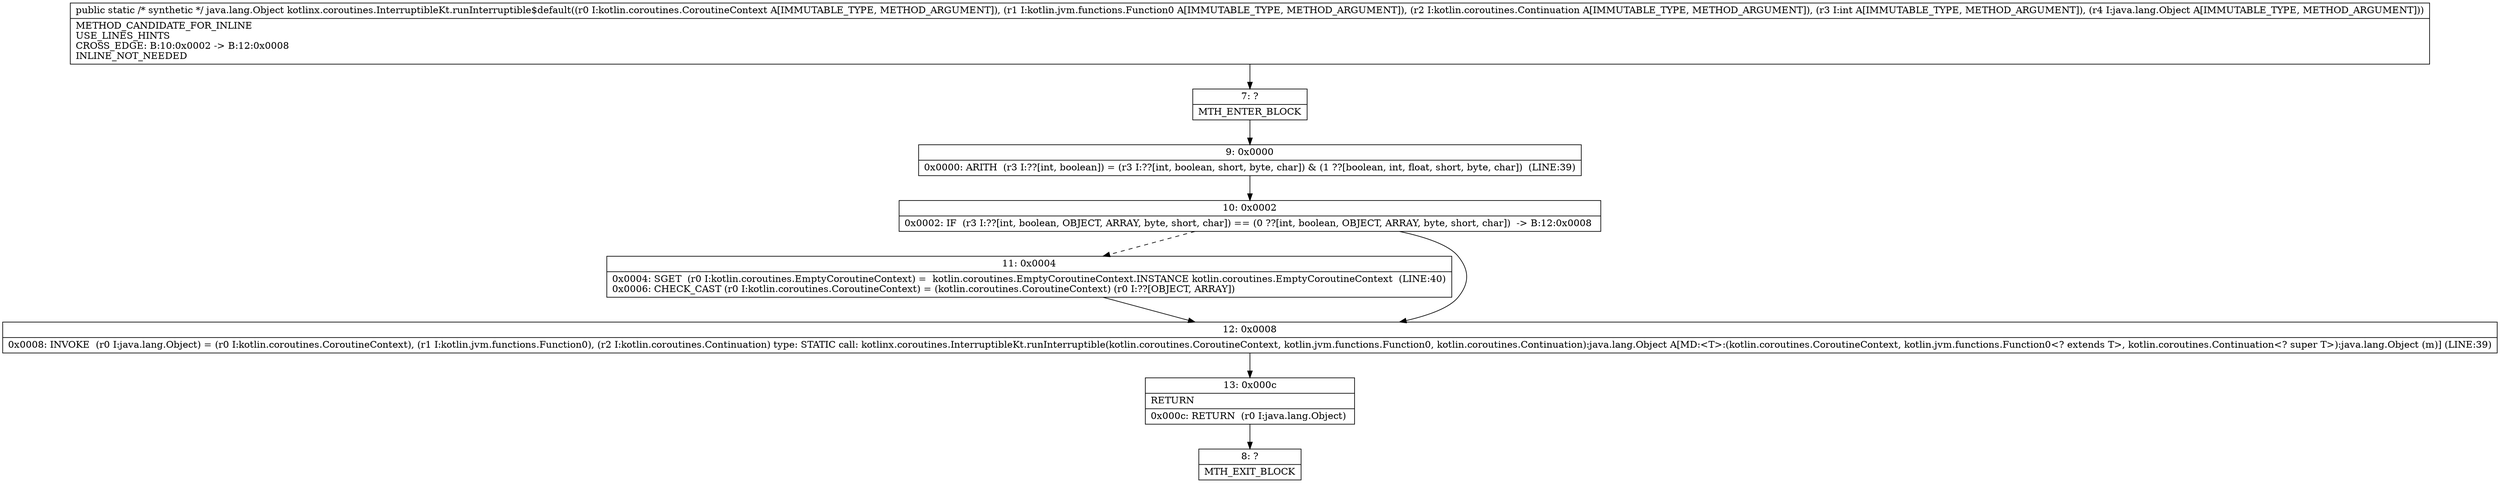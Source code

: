 digraph "CFG forkotlinx.coroutines.InterruptibleKt.runInterruptible$default(Lkotlin\/coroutines\/CoroutineContext;Lkotlin\/jvm\/functions\/Function0;Lkotlin\/coroutines\/Continuation;ILjava\/lang\/Object;)Ljava\/lang\/Object;" {
Node_7 [shape=record,label="{7\:\ ?|MTH_ENTER_BLOCK\l}"];
Node_9 [shape=record,label="{9\:\ 0x0000|0x0000: ARITH  (r3 I:??[int, boolean]) = (r3 I:??[int, boolean, short, byte, char]) & (1 ??[boolean, int, float, short, byte, char])  (LINE:39)\l}"];
Node_10 [shape=record,label="{10\:\ 0x0002|0x0002: IF  (r3 I:??[int, boolean, OBJECT, ARRAY, byte, short, char]) == (0 ??[int, boolean, OBJECT, ARRAY, byte, short, char])  \-\> B:12:0x0008 \l}"];
Node_11 [shape=record,label="{11\:\ 0x0004|0x0004: SGET  (r0 I:kotlin.coroutines.EmptyCoroutineContext) =  kotlin.coroutines.EmptyCoroutineContext.INSTANCE kotlin.coroutines.EmptyCoroutineContext  (LINE:40)\l0x0006: CHECK_CAST (r0 I:kotlin.coroutines.CoroutineContext) = (kotlin.coroutines.CoroutineContext) (r0 I:??[OBJECT, ARRAY]) \l}"];
Node_12 [shape=record,label="{12\:\ 0x0008|0x0008: INVOKE  (r0 I:java.lang.Object) = (r0 I:kotlin.coroutines.CoroutineContext), (r1 I:kotlin.jvm.functions.Function0), (r2 I:kotlin.coroutines.Continuation) type: STATIC call: kotlinx.coroutines.InterruptibleKt.runInterruptible(kotlin.coroutines.CoroutineContext, kotlin.jvm.functions.Function0, kotlin.coroutines.Continuation):java.lang.Object A[MD:\<T\>:(kotlin.coroutines.CoroutineContext, kotlin.jvm.functions.Function0\<? extends T\>, kotlin.coroutines.Continuation\<? super T\>):java.lang.Object (m)] (LINE:39)\l}"];
Node_13 [shape=record,label="{13\:\ 0x000c|RETURN\l|0x000c: RETURN  (r0 I:java.lang.Object) \l}"];
Node_8 [shape=record,label="{8\:\ ?|MTH_EXIT_BLOCK\l}"];
MethodNode[shape=record,label="{public static \/* synthetic *\/ java.lang.Object kotlinx.coroutines.InterruptibleKt.runInterruptible$default((r0 I:kotlin.coroutines.CoroutineContext A[IMMUTABLE_TYPE, METHOD_ARGUMENT]), (r1 I:kotlin.jvm.functions.Function0 A[IMMUTABLE_TYPE, METHOD_ARGUMENT]), (r2 I:kotlin.coroutines.Continuation A[IMMUTABLE_TYPE, METHOD_ARGUMENT]), (r3 I:int A[IMMUTABLE_TYPE, METHOD_ARGUMENT]), (r4 I:java.lang.Object A[IMMUTABLE_TYPE, METHOD_ARGUMENT]))  | METHOD_CANDIDATE_FOR_INLINE\lUSE_LINES_HINTS\lCROSS_EDGE: B:10:0x0002 \-\> B:12:0x0008\lINLINE_NOT_NEEDED\l}"];
MethodNode -> Node_7;Node_7 -> Node_9;
Node_9 -> Node_10;
Node_10 -> Node_11[style=dashed];
Node_10 -> Node_12;
Node_11 -> Node_12;
Node_12 -> Node_13;
Node_13 -> Node_8;
}


